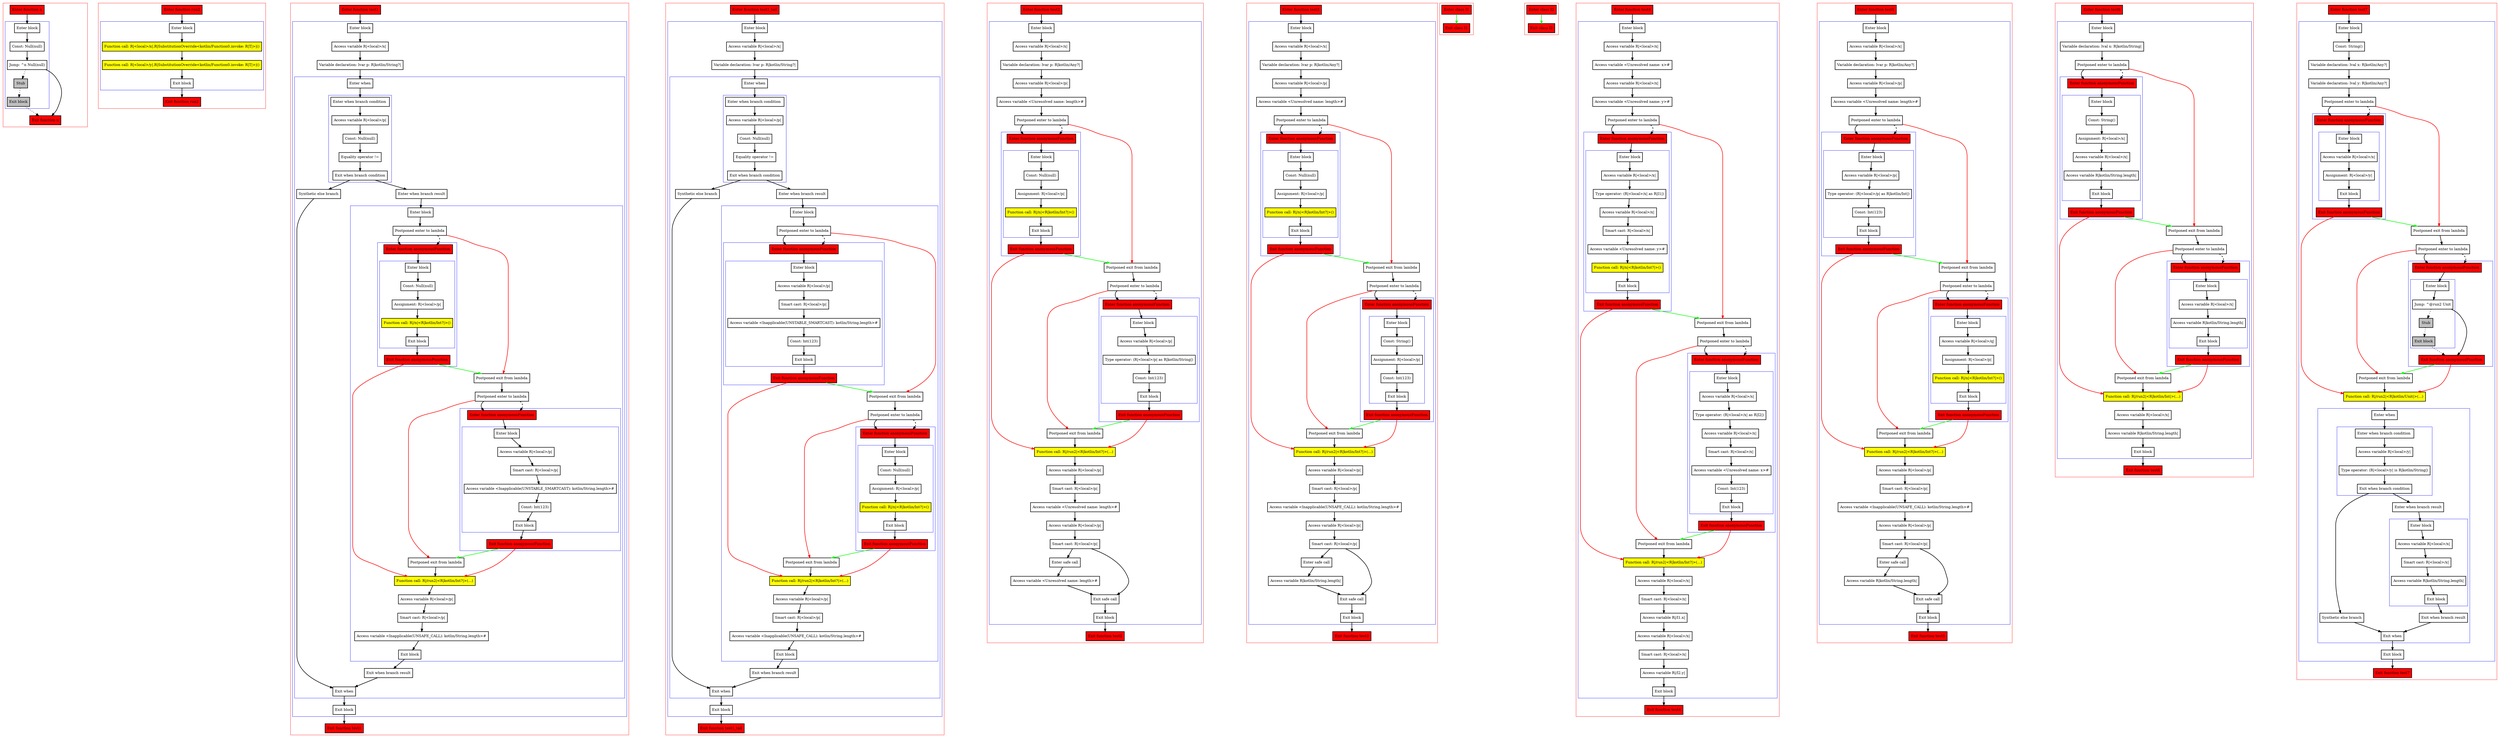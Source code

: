 digraph flowFromTwoInplaceLambdas_kt {
    graph [nodesep=3]
    node [shape=box penwidth=2]
    edge [penwidth=2]

    subgraph cluster_0 {
        color=red
        0 [label="Enter function n" style="filled" fillcolor=red];
        subgraph cluster_1 {
            color=blue
            1 [label="Enter block"];
            2 [label="Const: Null(null)"];
            3 [label="Jump: ^n Null(null)"];
            4 [label="Stub" style="filled" fillcolor=gray];
            5 [label="Exit block" style="filled" fillcolor=gray];
        }
        6 [label="Exit function n" style="filled" fillcolor=red];
    }
    0 -> {1};
    1 -> {2};
    2 -> {3};
    3 -> {6};
    3 -> {4} [style=dotted];
    4 -> {5} [style=dotted];
    5 -> {6} [style=dotted];

    subgraph cluster_2 {
        color=red
        7 [label="Enter function run2" style="filled" fillcolor=red];
        subgraph cluster_3 {
            color=blue
            8 [label="Enter block"];
            9 [label="Function call: R|<local>/x|.R|SubstitutionOverride<kotlin/Function0.invoke: R|T|>|()" style="filled" fillcolor=yellow];
            10 [label="Function call: R|<local>/y|.R|SubstitutionOverride<kotlin/Function0.invoke: R|T|>|()" style="filled" fillcolor=yellow];
            11 [label="Exit block"];
        }
        12 [label="Exit function run2" style="filled" fillcolor=red];
    }
    7 -> {8};
    8 -> {9};
    9 -> {10};
    10 -> {11};
    11 -> {12};

    subgraph cluster_4 {
        color=red
        13 [label="Enter function test1" style="filled" fillcolor=red];
        subgraph cluster_5 {
            color=blue
            14 [label="Enter block"];
            15 [label="Access variable R|<local>/x|"];
            16 [label="Variable declaration: lvar p: R|kotlin/String?|"];
            subgraph cluster_6 {
                color=blue
                17 [label="Enter when"];
                subgraph cluster_7 {
                    color=blue
                    18 [label="Enter when branch condition "];
                    19 [label="Access variable R|<local>/p|"];
                    20 [label="Const: Null(null)"];
                    21 [label="Equality operator !="];
                    22 [label="Exit when branch condition"];
                }
                23 [label="Synthetic else branch"];
                24 [label="Enter when branch result"];
                subgraph cluster_8 {
                    color=blue
                    25 [label="Enter block"];
                    26 [label="Postponed enter to lambda"];
                    subgraph cluster_9 {
                        color=blue
                        39 [label="Enter function anonymousFunction" style="filled" fillcolor=red];
                        subgraph cluster_10 {
                            color=blue
                            40 [label="Enter block"];
                            41 [label="Const: Null(null)"];
                            42 [label="Assignment: R|<local>/p|"];
                            43 [label="Function call: R|/n|<R|kotlin/Int?|>()" style="filled" fillcolor=yellow];
                            44 [label="Exit block"];
                        }
                        45 [label="Exit function anonymousFunction" style="filled" fillcolor=red];
                    }
                    27 [label="Postponed exit from lambda"];
                    28 [label="Postponed enter to lambda"];
                    subgraph cluster_11 {
                        color=blue
                        46 [label="Enter function anonymousFunction" style="filled" fillcolor=red];
                        subgraph cluster_12 {
                            color=blue
                            47 [label="Enter block"];
                            48 [label="Access variable R|<local>/p|"];
                            49 [label="Smart cast: R|<local>/p|"];
                            50 [label="Access variable <Inapplicable(UNSTABLE_SMARTCAST): kotlin/String.length>#"];
                            51 [label="Const: Int(123)"];
                            52 [label="Exit block"];
                        }
                        53 [label="Exit function anonymousFunction" style="filled" fillcolor=red];
                    }
                    29 [label="Postponed exit from lambda"];
                    30 [label="Function call: R|/run2|<R|kotlin/Int?|>(...)" style="filled" fillcolor=yellow];
                    31 [label="Access variable R|<local>/p|"];
                    32 [label="Smart cast: R|<local>/p|"];
                    33 [label="Access variable <Inapplicable(UNSAFE_CALL): kotlin/String.length>#"];
                    34 [label="Exit block"];
                }
                35 [label="Exit when branch result"];
                36 [label="Exit when"];
            }
            37 [label="Exit block"];
        }
        38 [label="Exit function test1" style="filled" fillcolor=red];
    }
    13 -> {14};
    14 -> {15};
    15 -> {16};
    16 -> {17};
    17 -> {18};
    18 -> {19};
    19 -> {20};
    20 -> {21};
    21 -> {22};
    22 -> {24 23};
    23 -> {36};
    24 -> {25};
    25 -> {26};
    26 -> {39};
    26 -> {27} [color=red];
    26 -> {39} [style=dashed];
    27 -> {28};
    28 -> {46};
    28 -> {29} [color=red];
    28 -> {46} [style=dashed];
    29 -> {30};
    30 -> {31};
    31 -> {32};
    32 -> {33};
    33 -> {34};
    34 -> {35};
    35 -> {36};
    36 -> {37};
    37 -> {38};
    39 -> {40};
    40 -> {41};
    41 -> {42};
    42 -> {43};
    43 -> {44};
    44 -> {45};
    45 -> {30} [color=red];
    45 -> {27} [color=green];
    46 -> {47};
    47 -> {48};
    48 -> {49};
    49 -> {50};
    50 -> {51};
    51 -> {52};
    52 -> {53};
    53 -> {30} [color=red];
    53 -> {29} [color=green];

    subgraph cluster_13 {
        color=red
        54 [label="Enter function test1_tail" style="filled" fillcolor=red];
        subgraph cluster_14 {
            color=blue
            55 [label="Enter block"];
            56 [label="Access variable R|<local>/x|"];
            57 [label="Variable declaration: lvar p: R|kotlin/String?|"];
            subgraph cluster_15 {
                color=blue
                58 [label="Enter when"];
                subgraph cluster_16 {
                    color=blue
                    59 [label="Enter when branch condition "];
                    60 [label="Access variable R|<local>/p|"];
                    61 [label="Const: Null(null)"];
                    62 [label="Equality operator !="];
                    63 [label="Exit when branch condition"];
                }
                64 [label="Synthetic else branch"];
                65 [label="Enter when branch result"];
                subgraph cluster_17 {
                    color=blue
                    66 [label="Enter block"];
                    67 [label="Postponed enter to lambda"];
                    subgraph cluster_18 {
                        color=blue
                        87 [label="Enter function anonymousFunction" style="filled" fillcolor=red];
                        subgraph cluster_19 {
                            color=blue
                            88 [label="Enter block"];
                            89 [label="Access variable R|<local>/p|"];
                            90 [label="Smart cast: R|<local>/p|"];
                            91 [label="Access variable <Inapplicable(UNSTABLE_SMARTCAST): kotlin/String.length>#"];
                            92 [label="Const: Int(123)"];
                            93 [label="Exit block"];
                        }
                        94 [label="Exit function anonymousFunction" style="filled" fillcolor=red];
                    }
                    68 [label="Postponed exit from lambda"];
                    69 [label="Postponed enter to lambda"];
                    subgraph cluster_20 {
                        color=blue
                        80 [label="Enter function anonymousFunction" style="filled" fillcolor=red];
                        subgraph cluster_21 {
                            color=blue
                            81 [label="Enter block"];
                            82 [label="Const: Null(null)"];
                            83 [label="Assignment: R|<local>/p|"];
                            84 [label="Function call: R|/n|<R|kotlin/Int?|>()" style="filled" fillcolor=yellow];
                            85 [label="Exit block"];
                        }
                        86 [label="Exit function anonymousFunction" style="filled" fillcolor=red];
                    }
                    70 [label="Postponed exit from lambda"];
                    71 [label="Function call: R|/run2|<R|kotlin/Int?|>(...)" style="filled" fillcolor=yellow];
                    72 [label="Access variable R|<local>/p|"];
                    73 [label="Smart cast: R|<local>/p|"];
                    74 [label="Access variable <Inapplicable(UNSAFE_CALL): kotlin/String.length>#"];
                    75 [label="Exit block"];
                }
                76 [label="Exit when branch result"];
                77 [label="Exit when"];
            }
            78 [label="Exit block"];
        }
        79 [label="Exit function test1_tail" style="filled" fillcolor=red];
    }
    54 -> {55};
    55 -> {56};
    56 -> {57};
    57 -> {58};
    58 -> {59};
    59 -> {60};
    60 -> {61};
    61 -> {62};
    62 -> {63};
    63 -> {65 64};
    64 -> {77};
    65 -> {66};
    66 -> {67};
    67 -> {87};
    67 -> {68} [color=red];
    67 -> {87} [style=dashed];
    68 -> {69};
    69 -> {80};
    69 -> {70} [color=red];
    69 -> {80} [style=dashed];
    70 -> {71};
    71 -> {72};
    72 -> {73};
    73 -> {74};
    74 -> {75};
    75 -> {76};
    76 -> {77};
    77 -> {78};
    78 -> {79};
    80 -> {81};
    81 -> {82};
    82 -> {83};
    83 -> {84};
    84 -> {85};
    85 -> {86};
    86 -> {71} [color=red];
    86 -> {70} [color=green];
    87 -> {88};
    88 -> {89};
    89 -> {90};
    90 -> {91};
    91 -> {92};
    92 -> {93};
    93 -> {94};
    94 -> {71} [color=red];
    94 -> {68} [color=green];

    subgraph cluster_22 {
        color=red
        95 [label="Enter function test2" style="filled" fillcolor=red];
        subgraph cluster_23 {
            color=blue
            96 [label="Enter block"];
            97 [label="Access variable R|<local>/x|"];
            98 [label="Variable declaration: lvar p: R|kotlin/Any?|"];
            99 [label="Access variable R|<local>/p|"];
            100 [label="Access variable <Unresolved name: length>#"];
            101 [label="Postponed enter to lambda"];
            subgraph cluster_24 {
                color=blue
                116 [label="Enter function anonymousFunction" style="filled" fillcolor=red];
                subgraph cluster_25 {
                    color=blue
                    117 [label="Enter block"];
                    118 [label="Const: Null(null)"];
                    119 [label="Assignment: R|<local>/p|"];
                    120 [label="Function call: R|/n|<R|kotlin/Int?|>()" style="filled" fillcolor=yellow];
                    121 [label="Exit block"];
                }
                122 [label="Exit function anonymousFunction" style="filled" fillcolor=red];
            }
            102 [label="Postponed exit from lambda"];
            103 [label="Postponed enter to lambda"];
            subgraph cluster_26 {
                color=blue
                123 [label="Enter function anonymousFunction" style="filled" fillcolor=red];
                subgraph cluster_27 {
                    color=blue
                    124 [label="Enter block"];
                    125 [label="Access variable R|<local>/p|"];
                    126 [label="Type operator: (R|<local>/p| as R|kotlin/String|)"];
                    127 [label="Const: Int(123)"];
                    128 [label="Exit block"];
                }
                129 [label="Exit function anonymousFunction" style="filled" fillcolor=red];
            }
            104 [label="Postponed exit from lambda"];
            105 [label="Function call: R|/run2|<R|kotlin/Int?|>(...)" style="filled" fillcolor=yellow];
            106 [label="Access variable R|<local>/p|"];
            107 [label="Smart cast: R|<local>/p|"];
            108 [label="Access variable <Unresolved name: length>#"];
            109 [label="Access variable R|<local>/p|"];
            110 [label="Smart cast: R|<local>/p|"];
            111 [label="Enter safe call"];
            112 [label="Access variable <Unresolved name: length>#"];
            113 [label="Exit safe call"];
            114 [label="Exit block"];
        }
        115 [label="Exit function test2" style="filled" fillcolor=red];
    }
    95 -> {96};
    96 -> {97};
    97 -> {98};
    98 -> {99};
    99 -> {100};
    100 -> {101};
    101 -> {116};
    101 -> {102} [color=red];
    101 -> {116} [style=dashed];
    102 -> {103};
    103 -> {123};
    103 -> {104} [color=red];
    103 -> {123} [style=dashed];
    104 -> {105};
    105 -> {106};
    106 -> {107};
    107 -> {108};
    108 -> {109};
    109 -> {110};
    110 -> {111 113};
    111 -> {112};
    112 -> {113};
    113 -> {114};
    114 -> {115};
    116 -> {117};
    117 -> {118};
    118 -> {119};
    119 -> {120};
    120 -> {121};
    121 -> {122};
    122 -> {105} [color=red];
    122 -> {102} [color=green];
    123 -> {124};
    124 -> {125};
    125 -> {126};
    126 -> {127};
    127 -> {128};
    128 -> {129};
    129 -> {105} [color=red];
    129 -> {104} [color=green];

    subgraph cluster_28 {
        color=red
        130 [label="Enter function test3" style="filled" fillcolor=red];
        subgraph cluster_29 {
            color=blue
            131 [label="Enter block"];
            132 [label="Access variable R|<local>/x|"];
            133 [label="Variable declaration: lvar p: R|kotlin/Any?|"];
            134 [label="Access variable R|<local>/p|"];
            135 [label="Access variable <Unresolved name: length>#"];
            136 [label="Postponed enter to lambda"];
            subgraph cluster_30 {
                color=blue
                151 [label="Enter function anonymousFunction" style="filled" fillcolor=red];
                subgraph cluster_31 {
                    color=blue
                    152 [label="Enter block"];
                    153 [label="Const: Null(null)"];
                    154 [label="Assignment: R|<local>/p|"];
                    155 [label="Function call: R|/n|<R|kotlin/Int?|>()" style="filled" fillcolor=yellow];
                    156 [label="Exit block"];
                }
                157 [label="Exit function anonymousFunction" style="filled" fillcolor=red];
            }
            137 [label="Postponed exit from lambda"];
            138 [label="Postponed enter to lambda"];
            subgraph cluster_32 {
                color=blue
                158 [label="Enter function anonymousFunction" style="filled" fillcolor=red];
                subgraph cluster_33 {
                    color=blue
                    159 [label="Enter block"];
                    160 [label="Const: String()"];
                    161 [label="Assignment: R|<local>/p|"];
                    162 [label="Const: Int(123)"];
                    163 [label="Exit block"];
                }
                164 [label="Exit function anonymousFunction" style="filled" fillcolor=red];
            }
            139 [label="Postponed exit from lambda"];
            140 [label="Function call: R|/run2|<R|kotlin/Int?|>(...)" style="filled" fillcolor=yellow];
            141 [label="Access variable R|<local>/p|"];
            142 [label="Smart cast: R|<local>/p|"];
            143 [label="Access variable <Inapplicable(UNSAFE_CALL): kotlin/String.length>#"];
            144 [label="Access variable R|<local>/p|"];
            145 [label="Smart cast: R|<local>/p|"];
            146 [label="Enter safe call"];
            147 [label="Access variable R|kotlin/String.length|"];
            148 [label="Exit safe call"];
            149 [label="Exit block"];
        }
        150 [label="Exit function test3" style="filled" fillcolor=red];
    }
    130 -> {131};
    131 -> {132};
    132 -> {133};
    133 -> {134};
    134 -> {135};
    135 -> {136};
    136 -> {151};
    136 -> {137} [color=red];
    136 -> {151} [style=dashed];
    137 -> {138};
    138 -> {158};
    138 -> {139} [color=red];
    138 -> {158} [style=dashed];
    139 -> {140};
    140 -> {141};
    141 -> {142};
    142 -> {143};
    143 -> {144};
    144 -> {145};
    145 -> {146 148};
    146 -> {147};
    147 -> {148};
    148 -> {149};
    149 -> {150};
    151 -> {152};
    152 -> {153};
    153 -> {154};
    154 -> {155};
    155 -> {156};
    156 -> {157};
    157 -> {140} [color=red];
    157 -> {137} [color=green];
    158 -> {159};
    159 -> {160};
    160 -> {161};
    161 -> {162};
    162 -> {163};
    163 -> {164};
    164 -> {140} [color=red];
    164 -> {139} [color=green];

    subgraph cluster_34 {
        color=red
        165 [label="Enter class I1" style="filled" fillcolor=red];
        166 [label="Exit class I1" style="filled" fillcolor=red];
    }
    165 -> {166} [color=green];

    subgraph cluster_35 {
        color=red
        167 [label="Enter class I2" style="filled" fillcolor=red];
        168 [label="Exit class I2" style="filled" fillcolor=red];
    }
    167 -> {168} [color=green];

    subgraph cluster_36 {
        color=red
        169 [label="Enter function test4" style="filled" fillcolor=red];
        subgraph cluster_37 {
            color=blue
            170 [label="Enter block"];
            171 [label="Access variable R|<local>/x|"];
            172 [label="Access variable <Unresolved name: x>#"];
            173 [label="Access variable R|<local>/x|"];
            174 [label="Access variable <Unresolved name: y>#"];
            175 [label="Postponed enter to lambda"];
            subgraph cluster_38 {
                color=blue
                188 [label="Enter function anonymousFunction" style="filled" fillcolor=red];
                subgraph cluster_39 {
                    color=blue
                    189 [label="Enter block"];
                    190 [label="Access variable R|<local>/x|"];
                    191 [label="Type operator: (R|<local>/x| as R|I1|)"];
                    192 [label="Access variable R|<local>/x|"];
                    193 [label="Smart cast: R|<local>/x|"];
                    194 [label="Access variable <Unresolved name: y>#"];
                    195 [label="Function call: R|/n|<R|kotlin/Int?|>()" style="filled" fillcolor=yellow];
                    196 [label="Exit block"];
                }
                197 [label="Exit function anonymousFunction" style="filled" fillcolor=red];
            }
            176 [label="Postponed exit from lambda"];
            177 [label="Postponed enter to lambda"];
            subgraph cluster_40 {
                color=blue
                198 [label="Enter function anonymousFunction" style="filled" fillcolor=red];
                subgraph cluster_41 {
                    color=blue
                    199 [label="Enter block"];
                    200 [label="Access variable R|<local>/x|"];
                    201 [label="Type operator: (R|<local>/x| as R|I2|)"];
                    202 [label="Access variable R|<local>/x|"];
                    203 [label="Smart cast: R|<local>/x|"];
                    204 [label="Access variable <Unresolved name: x>#"];
                    205 [label="Const: Int(123)"];
                    206 [label="Exit block"];
                }
                207 [label="Exit function anonymousFunction" style="filled" fillcolor=red];
            }
            178 [label="Postponed exit from lambda"];
            179 [label="Function call: R|/run2|<R|kotlin/Int?|>(...)" style="filled" fillcolor=yellow];
            180 [label="Access variable R|<local>/x|"];
            181 [label="Smart cast: R|<local>/x|"];
            182 [label="Access variable R|/I1.x|"];
            183 [label="Access variable R|<local>/x|"];
            184 [label="Smart cast: R|<local>/x|"];
            185 [label="Access variable R|/I2.y|"];
            186 [label="Exit block"];
        }
        187 [label="Exit function test4" style="filled" fillcolor=red];
    }
    169 -> {170};
    170 -> {171};
    171 -> {172};
    172 -> {173};
    173 -> {174};
    174 -> {175};
    175 -> {188};
    175 -> {176} [color=red];
    175 -> {188} [style=dashed];
    176 -> {177};
    177 -> {198};
    177 -> {178} [color=red];
    177 -> {198} [style=dashed];
    178 -> {179};
    179 -> {180};
    180 -> {181};
    181 -> {182};
    182 -> {183};
    183 -> {184};
    184 -> {185};
    185 -> {186};
    186 -> {187};
    188 -> {189};
    189 -> {190};
    190 -> {191};
    191 -> {192};
    192 -> {193};
    193 -> {194};
    194 -> {195};
    195 -> {196};
    196 -> {197};
    197 -> {179} [color=red];
    197 -> {176} [color=green];
    198 -> {199};
    199 -> {200};
    200 -> {201};
    201 -> {202};
    202 -> {203};
    203 -> {204};
    204 -> {205};
    205 -> {206};
    206 -> {207};
    207 -> {179} [color=red];
    207 -> {178} [color=green];

    subgraph cluster_42 {
        color=red
        208 [label="Enter function test5" style="filled" fillcolor=red];
        subgraph cluster_43 {
            color=blue
            209 [label="Enter block"];
            210 [label="Access variable R|<local>/x|"];
            211 [label="Variable declaration: lvar p: R|kotlin/Any?|"];
            212 [label="Access variable R|<local>/p|"];
            213 [label="Access variable <Unresolved name: length>#"];
            214 [label="Postponed enter to lambda"];
            subgraph cluster_44 {
                color=blue
                229 [label="Enter function anonymousFunction" style="filled" fillcolor=red];
                subgraph cluster_45 {
                    color=blue
                    230 [label="Enter block"];
                    231 [label="Access variable R|<local>/p|"];
                    232 [label="Type operator: (R|<local>/p| as R|kotlin/Int|)"];
                    233 [label="Const: Int(123)"];
                    234 [label="Exit block"];
                }
                235 [label="Exit function anonymousFunction" style="filled" fillcolor=red];
            }
            215 [label="Postponed exit from lambda"];
            216 [label="Postponed enter to lambda"];
            subgraph cluster_46 {
                color=blue
                236 [label="Enter function anonymousFunction" style="filled" fillcolor=red];
                subgraph cluster_47 {
                    color=blue
                    237 [label="Enter block"];
                    238 [label="Access variable R|<local>/q|"];
                    239 [label="Assignment: R|<local>/p|"];
                    240 [label="Function call: R|/n|<R|kotlin/Int?|>()" style="filled" fillcolor=yellow];
                    241 [label="Exit block"];
                }
                242 [label="Exit function anonymousFunction" style="filled" fillcolor=red];
            }
            217 [label="Postponed exit from lambda"];
            218 [label="Function call: R|/run2|<R|kotlin/Int?|>(...)" style="filled" fillcolor=yellow];
            219 [label="Access variable R|<local>/p|"];
            220 [label="Smart cast: R|<local>/p|"];
            221 [label="Access variable <Inapplicable(UNSAFE_CALL): kotlin/String.length>#"];
            222 [label="Access variable R|<local>/p|"];
            223 [label="Smart cast: R|<local>/p|"];
            224 [label="Enter safe call"];
            225 [label="Access variable R|kotlin/String.length|"];
            226 [label="Exit safe call"];
            227 [label="Exit block"];
        }
        228 [label="Exit function test5" style="filled" fillcolor=red];
    }
    208 -> {209};
    209 -> {210};
    210 -> {211};
    211 -> {212};
    212 -> {213};
    213 -> {214};
    214 -> {229};
    214 -> {215} [color=red];
    214 -> {229} [style=dashed];
    215 -> {216};
    216 -> {236};
    216 -> {217} [color=red];
    216 -> {236} [style=dashed];
    217 -> {218};
    218 -> {219};
    219 -> {220};
    220 -> {221};
    221 -> {222};
    222 -> {223};
    223 -> {224 226};
    224 -> {225};
    225 -> {226};
    226 -> {227};
    227 -> {228};
    229 -> {230};
    230 -> {231};
    231 -> {232};
    232 -> {233};
    233 -> {234};
    234 -> {235};
    235 -> {218} [color=red];
    235 -> {215} [color=green];
    236 -> {237};
    237 -> {238};
    238 -> {239};
    239 -> {240};
    240 -> {241};
    241 -> {242};
    242 -> {218} [color=red];
    242 -> {217} [color=green];

    subgraph cluster_48 {
        color=red
        243 [label="Enter function test6" style="filled" fillcolor=red];
        subgraph cluster_49 {
            color=blue
            244 [label="Enter block"];
            245 [label="Variable declaration: lval x: R|kotlin/String|"];
            246 [label="Postponed enter to lambda"];
            subgraph cluster_50 {
                color=blue
                255 [label="Enter function anonymousFunction" style="filled" fillcolor=red];
                subgraph cluster_51 {
                    color=blue
                    256 [label="Enter block"];
                    257 [label="Const: String()"];
                    258 [label="Assignment: R|<local>/x|"];
                    259 [label="Access variable R|<local>/x|"];
                    260 [label="Access variable R|kotlin/String.length|"];
                    261 [label="Exit block"];
                }
                262 [label="Exit function anonymousFunction" style="filled" fillcolor=red];
            }
            247 [label="Postponed exit from lambda"];
            248 [label="Postponed enter to lambda"];
            subgraph cluster_52 {
                color=blue
                263 [label="Enter function anonymousFunction" style="filled" fillcolor=red];
                subgraph cluster_53 {
                    color=blue
                    264 [label="Enter block"];
                    265 [label="Access variable R|<local>/x|"];
                    266 [label="Access variable R|kotlin/String.length|"];
                    267 [label="Exit block"];
                }
                268 [label="Exit function anonymousFunction" style="filled" fillcolor=red];
            }
            249 [label="Postponed exit from lambda"];
            250 [label="Function call: R|/run2|<R|kotlin/Int|>(...)" style="filled" fillcolor=yellow];
            251 [label="Access variable R|<local>/x|"];
            252 [label="Access variable R|kotlin/String.length|"];
            253 [label="Exit block"];
        }
        254 [label="Exit function test6" style="filled" fillcolor=red];
    }
    243 -> {244};
    244 -> {245};
    245 -> {246};
    246 -> {255};
    246 -> {247} [color=red];
    246 -> {255} [style=dashed];
    247 -> {248};
    248 -> {263};
    248 -> {249} [color=red];
    248 -> {263} [style=dashed];
    249 -> {250};
    250 -> {251};
    251 -> {252};
    252 -> {253};
    253 -> {254};
    255 -> {256};
    256 -> {257};
    257 -> {258};
    258 -> {259};
    259 -> {260};
    260 -> {261};
    261 -> {262};
    262 -> {250} [color=red];
    262 -> {247} [color=green];
    263 -> {264};
    264 -> {265};
    265 -> {266};
    266 -> {267};
    267 -> {268};
    268 -> {250} [color=red];
    268 -> {249} [color=green];

    subgraph cluster_54 {
        color=red
        269 [label="Enter function test7" style="filled" fillcolor=red];
        subgraph cluster_55 {
            color=blue
            270 [label="Enter block"];
            271 [label="Const: String()"];
            272 [label="Variable declaration: lval x: R|kotlin/Any?|"];
            273 [label="Variable declaration: lval y: R|kotlin/Any?|"];
            274 [label="Postponed enter to lambda"];
            subgraph cluster_56 {
                color=blue
                295 [label="Enter function anonymousFunction" style="filled" fillcolor=red];
                subgraph cluster_57 {
                    color=blue
                    296 [label="Enter block"];
                    297 [label="Access variable R|<local>/x|"];
                    298 [label="Assignment: R|<local>/y|"];
                    299 [label="Exit block"];
                }
                300 [label="Exit function anonymousFunction" style="filled" fillcolor=red];
            }
            275 [label="Postponed exit from lambda"];
            276 [label="Postponed enter to lambda"];
            subgraph cluster_58 {
                color=blue
                301 [label="Enter function anonymousFunction" style="filled" fillcolor=red];
                subgraph cluster_59 {
                    color=blue
                    302 [label="Enter block"];
                    303 [label="Jump: ^@run2 Unit"];
                    304 [label="Stub" style="filled" fillcolor=gray];
                    305 [label="Exit block" style="filled" fillcolor=gray];
                }
                306 [label="Exit function anonymousFunction" style="filled" fillcolor=red];
            }
            277 [label="Postponed exit from lambda"];
            278 [label="Function call: R|/run2|<R|kotlin/Unit|>(...)" style="filled" fillcolor=yellow];
            subgraph cluster_60 {
                color=blue
                279 [label="Enter when"];
                subgraph cluster_61 {
                    color=blue
                    280 [label="Enter when branch condition "];
                    281 [label="Access variable R|<local>/y|"];
                    282 [label="Type operator: (R|<local>/y| is R|kotlin/String|)"];
                    283 [label="Exit when branch condition"];
                }
                284 [label="Synthetic else branch"];
                285 [label="Enter when branch result"];
                subgraph cluster_62 {
                    color=blue
                    286 [label="Enter block"];
                    287 [label="Access variable R|<local>/x|"];
                    288 [label="Smart cast: R|<local>/x|"];
                    289 [label="Access variable R|kotlin/String.length|"];
                    290 [label="Exit block"];
                }
                291 [label="Exit when branch result"];
                292 [label="Exit when"];
            }
            293 [label="Exit block"];
        }
        294 [label="Exit function test7" style="filled" fillcolor=red];
    }
    269 -> {270};
    270 -> {271};
    271 -> {272};
    272 -> {273};
    273 -> {274};
    274 -> {295};
    274 -> {275} [color=red];
    274 -> {295} [style=dashed];
    275 -> {276};
    276 -> {301};
    276 -> {277} [color=red];
    276 -> {301} [style=dashed];
    277 -> {278};
    278 -> {279};
    279 -> {280};
    280 -> {281};
    281 -> {282};
    282 -> {283};
    283 -> {285 284};
    284 -> {292};
    285 -> {286};
    286 -> {287};
    287 -> {288};
    288 -> {289};
    289 -> {290};
    290 -> {291};
    291 -> {292};
    292 -> {293};
    293 -> {294};
    295 -> {296};
    296 -> {297};
    297 -> {298};
    298 -> {299};
    299 -> {300};
    300 -> {278} [color=red];
    300 -> {275} [color=green];
    301 -> {302};
    302 -> {303};
    303 -> {306};
    303 -> {304} [style=dotted];
    304 -> {305} [style=dotted];
    305 -> {306} [style=dotted];
    306 -> {278} [color=red];
    306 -> {277} [color=green];

}
